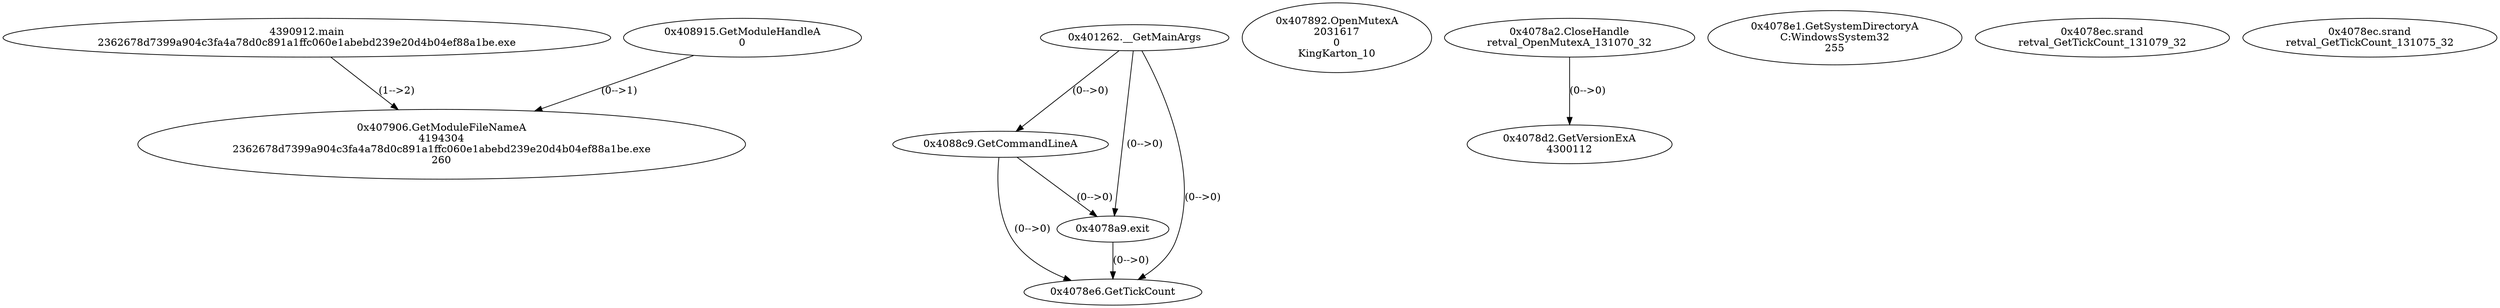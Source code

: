 // Global SCDG with merge call
digraph {
	0 [label="4390912.main
2362678d7399a904c3fa4a78d0c891a1ffc060e1abebd239e20d4b04ef88a1be.exe"]
	1 [label="0x401262.__GetMainArgs
"]
	2 [label="0x4088c9.GetCommandLineA
"]
	1 -> 2 [label="(0-->0)"]
	3 [label="0x408915.GetModuleHandleA
0"]
	4 [label="0x407892.OpenMutexA
2031617
0
KingKarton_10"]
	5 [label="0x4078a2.CloseHandle
retval_OpenMutexA_131070_32"]
	6 [label="0x4078a9.exit
"]
	1 -> 6 [label="(0-->0)"]
	2 -> 6 [label="(0-->0)"]
	7 [label="0x4078d2.GetVersionExA
4300112"]
	5 -> 7 [label="(0-->0)"]
	8 [label="0x4078e1.GetSystemDirectoryA
C:\Windows\System32
255"]
	9 [label="0x4078e6.GetTickCount
"]
	1 -> 9 [label="(0-->0)"]
	2 -> 9 [label="(0-->0)"]
	6 -> 9 [label="(0-->0)"]
	10 [label="0x4078ec.srand
retval_GetTickCount_131079_32"]
	11 [label="0x407906.GetModuleFileNameA
4194304
2362678d7399a904c3fa4a78d0c891a1ffc060e1abebd239e20d4b04ef88a1be.exe
260"]
	3 -> 11 [label="(0-->1)"]
	0 -> 11 [label="(1-->2)"]
	12 [label="0x4078ec.srand
retval_GetTickCount_131075_32"]
}
